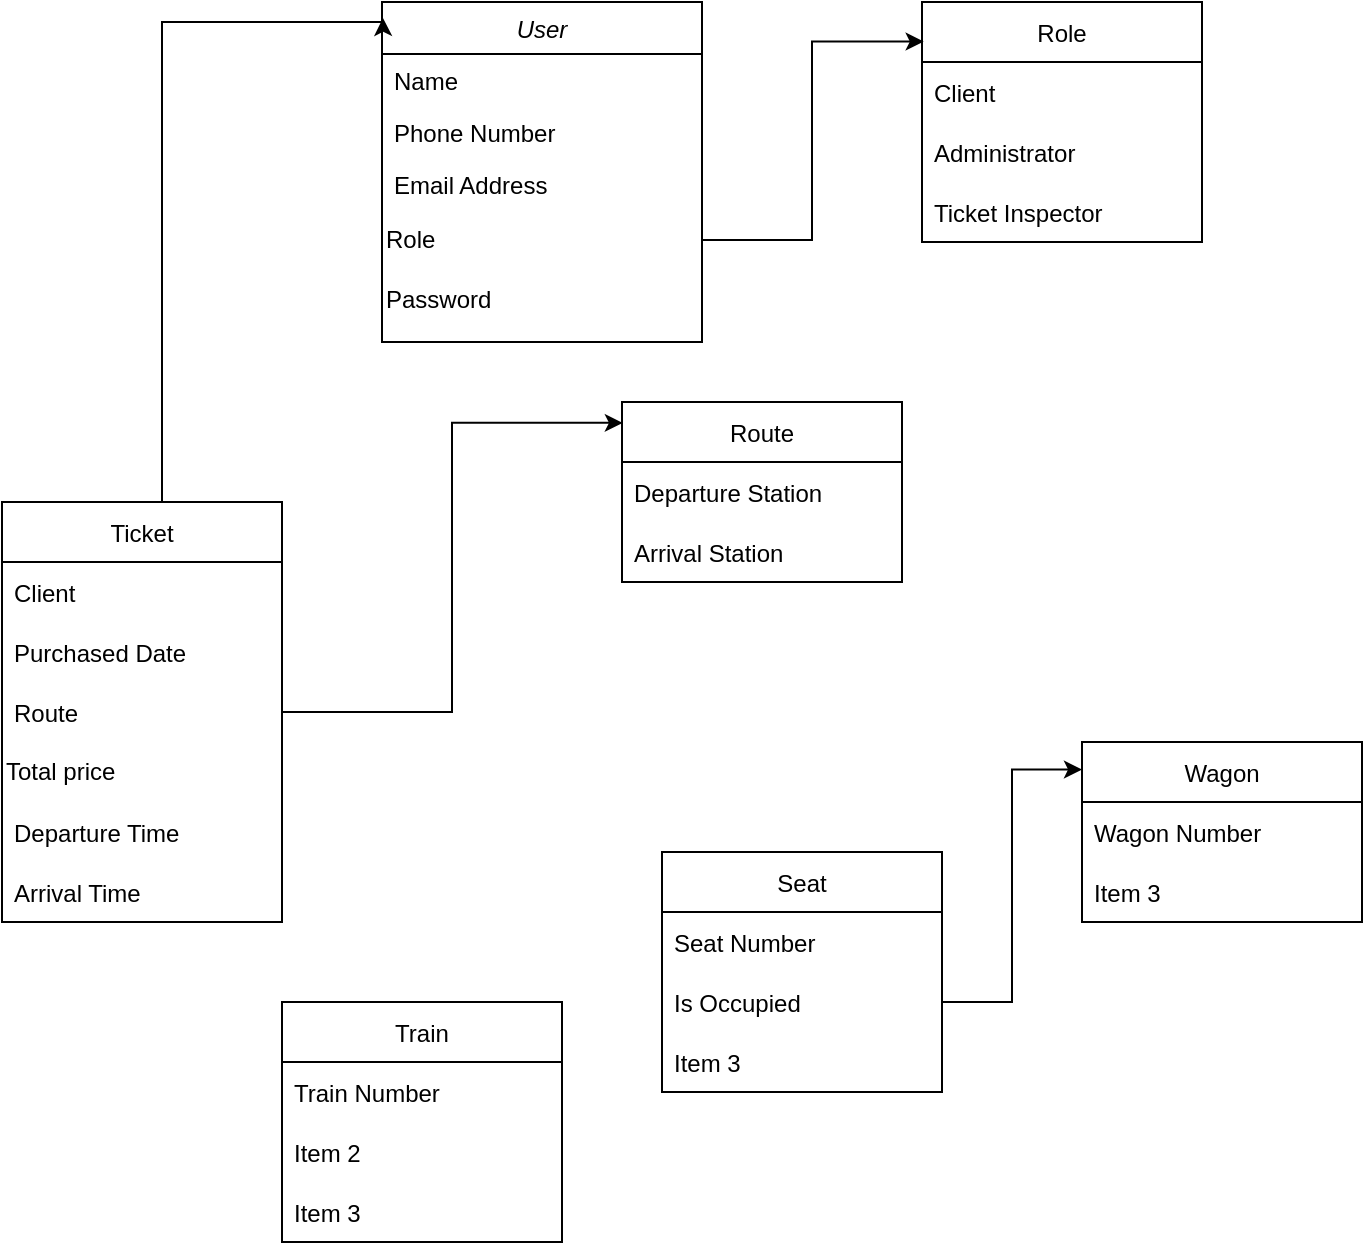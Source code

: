 <mxfile version="15.5.5" type="github">
  <diagram id="C5RBs43oDa-KdzZeNtuy" name="Page-1">
    <mxGraphModel dx="1038" dy="579" grid="1" gridSize="10" guides="1" tooltips="1" connect="1" arrows="1" fold="1" page="1" pageScale="1" pageWidth="827" pageHeight="1169" math="0" shadow="0">
      <root>
        <mxCell id="WIyWlLk6GJQsqaUBKTNV-0" />
        <mxCell id="WIyWlLk6GJQsqaUBKTNV-1" parent="WIyWlLk6GJQsqaUBKTNV-0" />
        <mxCell id="zkfFHV4jXpPFQw0GAbJ--0" value="User" style="swimlane;fontStyle=2;align=center;verticalAlign=top;childLayout=stackLayout;horizontal=1;startSize=26;horizontalStack=0;resizeParent=1;resizeLast=0;collapsible=1;marginBottom=0;rounded=0;shadow=0;strokeWidth=1;" parent="WIyWlLk6GJQsqaUBKTNV-1" vertex="1">
          <mxGeometry x="220" y="40" width="160" height="170" as="geometry">
            <mxRectangle x="230" y="140" width="160" height="26" as="alternateBounds" />
          </mxGeometry>
        </mxCell>
        <mxCell id="zkfFHV4jXpPFQw0GAbJ--1" value="Name" style="text;align=left;verticalAlign=top;spacingLeft=4;spacingRight=4;overflow=hidden;rotatable=0;points=[[0,0.5],[1,0.5]];portConstraint=eastwest;" parent="zkfFHV4jXpPFQw0GAbJ--0" vertex="1">
          <mxGeometry y="26" width="160" height="26" as="geometry" />
        </mxCell>
        <mxCell id="zkfFHV4jXpPFQw0GAbJ--2" value="Phone Number" style="text;align=left;verticalAlign=top;spacingLeft=4;spacingRight=4;overflow=hidden;rotatable=0;points=[[0,0.5],[1,0.5]];portConstraint=eastwest;rounded=0;shadow=0;html=0;" parent="zkfFHV4jXpPFQw0GAbJ--0" vertex="1">
          <mxGeometry y="52" width="160" height="26" as="geometry" />
        </mxCell>
        <mxCell id="zkfFHV4jXpPFQw0GAbJ--3" value="Email Address" style="text;align=left;verticalAlign=top;spacingLeft=4;spacingRight=4;overflow=hidden;rotatable=0;points=[[0,0.5],[1,0.5]];portConstraint=eastwest;rounded=0;shadow=0;html=0;" parent="zkfFHV4jXpPFQw0GAbJ--0" vertex="1">
          <mxGeometry y="78" width="160" height="26" as="geometry" />
        </mxCell>
        <mxCell id="L3c_1vITKOUlRn1arU0Z-2" value="Role" style="text;html=1;strokeColor=none;fillColor=none;align=left;verticalAlign=middle;whiteSpace=wrap;rounded=0;" vertex="1" parent="zkfFHV4jXpPFQw0GAbJ--0">
          <mxGeometry y="104" width="160" height="30" as="geometry" />
        </mxCell>
        <mxCell id="L3c_1vITKOUlRn1arU0Z-3" value="Password" style="text;html=1;strokeColor=none;fillColor=none;align=left;verticalAlign=middle;whiteSpace=wrap;rounded=0;" vertex="1" parent="zkfFHV4jXpPFQw0GAbJ--0">
          <mxGeometry y="134" width="160" height="30" as="geometry" />
        </mxCell>
        <mxCell id="L3c_1vITKOUlRn1arU0Z-4" value="Role" style="swimlane;fontStyle=0;childLayout=stackLayout;horizontal=1;startSize=30;horizontalStack=0;resizeParent=1;resizeParentMax=0;resizeLast=0;collapsible=1;marginBottom=0;align=center;" vertex="1" parent="WIyWlLk6GJQsqaUBKTNV-1">
          <mxGeometry x="490" y="40" width="140" height="120" as="geometry" />
        </mxCell>
        <mxCell id="L3c_1vITKOUlRn1arU0Z-5" value="Client" style="text;strokeColor=none;fillColor=none;align=left;verticalAlign=middle;spacingLeft=4;spacingRight=4;overflow=hidden;points=[[0,0.5],[1,0.5]];portConstraint=eastwest;rotatable=0;" vertex="1" parent="L3c_1vITKOUlRn1arU0Z-4">
          <mxGeometry y="30" width="140" height="30" as="geometry" />
        </mxCell>
        <mxCell id="L3c_1vITKOUlRn1arU0Z-6" value="Administrator" style="text;strokeColor=none;fillColor=none;align=left;verticalAlign=middle;spacingLeft=4;spacingRight=4;overflow=hidden;points=[[0,0.5],[1,0.5]];portConstraint=eastwest;rotatable=0;" vertex="1" parent="L3c_1vITKOUlRn1arU0Z-4">
          <mxGeometry y="60" width="140" height="30" as="geometry" />
        </mxCell>
        <mxCell id="L3c_1vITKOUlRn1arU0Z-7" value="Ticket Inspector" style="text;strokeColor=none;fillColor=none;align=left;verticalAlign=middle;spacingLeft=4;spacingRight=4;overflow=hidden;points=[[0,0.5],[1,0.5]];portConstraint=eastwest;rotatable=0;" vertex="1" parent="L3c_1vITKOUlRn1arU0Z-4">
          <mxGeometry y="90" width="140" height="30" as="geometry" />
        </mxCell>
        <mxCell id="L3c_1vITKOUlRn1arU0Z-8" style="edgeStyle=orthogonalEdgeStyle;rounded=0;orthogonalLoop=1;jettySize=auto;html=1;exitX=1;exitY=0.5;exitDx=0;exitDy=0;entryX=0.006;entryY=0.165;entryDx=0;entryDy=0;entryPerimeter=0;" edge="1" parent="WIyWlLk6GJQsqaUBKTNV-1" source="L3c_1vITKOUlRn1arU0Z-2" target="L3c_1vITKOUlRn1arU0Z-4">
          <mxGeometry relative="1" as="geometry" />
        </mxCell>
        <mxCell id="L3c_1vITKOUlRn1arU0Z-14" style="edgeStyle=orthogonalEdgeStyle;rounded=0;orthogonalLoop=1;jettySize=auto;html=1;entryX=0.003;entryY=0.047;entryDx=0;entryDy=0;entryPerimeter=0;" edge="1" parent="WIyWlLk6GJQsqaUBKTNV-1" source="L3c_1vITKOUlRn1arU0Z-9" target="zkfFHV4jXpPFQw0GAbJ--0">
          <mxGeometry relative="1" as="geometry">
            <Array as="points">
              <mxPoint x="110" y="50" />
            </Array>
          </mxGeometry>
        </mxCell>
        <mxCell id="L3c_1vITKOUlRn1arU0Z-9" value="Ticket" style="swimlane;fontStyle=0;childLayout=stackLayout;horizontal=1;startSize=30;horizontalStack=0;resizeParent=1;resizeParentMax=0;resizeLast=0;collapsible=1;marginBottom=0;align=center;" vertex="1" parent="WIyWlLk6GJQsqaUBKTNV-1">
          <mxGeometry x="30" y="290" width="140" height="210" as="geometry" />
        </mxCell>
        <mxCell id="L3c_1vITKOUlRn1arU0Z-10" value="Client" style="text;strokeColor=none;fillColor=none;align=left;verticalAlign=middle;spacingLeft=4;spacingRight=4;overflow=hidden;points=[[0,0.5],[1,0.5]];portConstraint=eastwest;rotatable=0;" vertex="1" parent="L3c_1vITKOUlRn1arU0Z-9">
          <mxGeometry y="30" width="140" height="30" as="geometry" />
        </mxCell>
        <mxCell id="L3c_1vITKOUlRn1arU0Z-11" value="Purchased Date" style="text;strokeColor=none;fillColor=none;align=left;verticalAlign=middle;spacingLeft=4;spacingRight=4;overflow=hidden;points=[[0,0.5],[1,0.5]];portConstraint=eastwest;rotatable=0;" vertex="1" parent="L3c_1vITKOUlRn1arU0Z-9">
          <mxGeometry y="60" width="140" height="30" as="geometry" />
        </mxCell>
        <mxCell id="L3c_1vITKOUlRn1arU0Z-12" value="Route" style="text;strokeColor=none;fillColor=none;align=left;verticalAlign=middle;spacingLeft=4;spacingRight=4;overflow=hidden;points=[[0,0.5],[1,0.5]];portConstraint=eastwest;rotatable=0;" vertex="1" parent="L3c_1vITKOUlRn1arU0Z-9">
          <mxGeometry y="90" width="140" height="30" as="geometry" />
        </mxCell>
        <mxCell id="L3c_1vITKOUlRn1arU0Z-15" value="Total price" style="text;html=1;strokeColor=none;fillColor=none;align=left;verticalAlign=middle;whiteSpace=wrap;rounded=0;" vertex="1" parent="L3c_1vITKOUlRn1arU0Z-9">
          <mxGeometry y="120" width="140" height="30" as="geometry" />
        </mxCell>
        <mxCell id="L3c_1vITKOUlRn1arU0Z-20" value="Departure Time" style="text;strokeColor=none;fillColor=none;align=left;verticalAlign=middle;spacingLeft=4;spacingRight=4;overflow=hidden;points=[[0,0.5],[1,0.5]];portConstraint=eastwest;rotatable=0;" vertex="1" parent="L3c_1vITKOUlRn1arU0Z-9">
          <mxGeometry y="150" width="140" height="30" as="geometry" />
        </mxCell>
        <mxCell id="L3c_1vITKOUlRn1arU0Z-21" value="Arrival Time" style="text;strokeColor=none;fillColor=none;align=left;verticalAlign=middle;spacingLeft=4;spacingRight=4;overflow=hidden;points=[[0,0.5],[1,0.5]];portConstraint=eastwest;rotatable=0;" vertex="1" parent="L3c_1vITKOUlRn1arU0Z-9">
          <mxGeometry y="180" width="140" height="30" as="geometry" />
        </mxCell>
        <mxCell id="L3c_1vITKOUlRn1arU0Z-17" value="Route" style="swimlane;fontStyle=0;childLayout=stackLayout;horizontal=1;startSize=30;horizontalStack=0;resizeParent=1;resizeParentMax=0;resizeLast=0;collapsible=1;marginBottom=0;align=center;" vertex="1" parent="WIyWlLk6GJQsqaUBKTNV-1">
          <mxGeometry x="340" y="240" width="140" height="90" as="geometry" />
        </mxCell>
        <mxCell id="L3c_1vITKOUlRn1arU0Z-18" value="Departure Station" style="text;strokeColor=none;fillColor=none;align=left;verticalAlign=middle;spacingLeft=4;spacingRight=4;overflow=hidden;points=[[0,0.5],[1,0.5]];portConstraint=eastwest;rotatable=0;" vertex="1" parent="L3c_1vITKOUlRn1arU0Z-17">
          <mxGeometry y="30" width="140" height="30" as="geometry" />
        </mxCell>
        <mxCell id="L3c_1vITKOUlRn1arU0Z-19" value="Arrival Station" style="text;strokeColor=none;fillColor=none;align=left;verticalAlign=middle;spacingLeft=4;spacingRight=4;overflow=hidden;points=[[0,0.5],[1,0.5]];portConstraint=eastwest;rotatable=0;" vertex="1" parent="L3c_1vITKOUlRn1arU0Z-17">
          <mxGeometry y="60" width="140" height="30" as="geometry" />
        </mxCell>
        <mxCell id="L3c_1vITKOUlRn1arU0Z-27" style="edgeStyle=orthogonalEdgeStyle;rounded=0;orthogonalLoop=1;jettySize=auto;html=1;entryX=0.003;entryY=0.116;entryDx=0;entryDy=0;entryPerimeter=0;" edge="1" parent="WIyWlLk6GJQsqaUBKTNV-1" source="L3c_1vITKOUlRn1arU0Z-12" target="L3c_1vITKOUlRn1arU0Z-17">
          <mxGeometry relative="1" as="geometry" />
        </mxCell>
        <mxCell id="L3c_1vITKOUlRn1arU0Z-28" value="Train" style="swimlane;fontStyle=0;childLayout=stackLayout;horizontal=1;startSize=30;horizontalStack=0;resizeParent=1;resizeParentMax=0;resizeLast=0;collapsible=1;marginBottom=0;align=center;" vertex="1" parent="WIyWlLk6GJQsqaUBKTNV-1">
          <mxGeometry x="170" y="540" width="140" height="120" as="geometry" />
        </mxCell>
        <mxCell id="L3c_1vITKOUlRn1arU0Z-29" value="Train Number" style="text;strokeColor=none;fillColor=none;align=left;verticalAlign=middle;spacingLeft=4;spacingRight=4;overflow=hidden;points=[[0,0.5],[1,0.5]];portConstraint=eastwest;rotatable=0;" vertex="1" parent="L3c_1vITKOUlRn1arU0Z-28">
          <mxGeometry y="30" width="140" height="30" as="geometry" />
        </mxCell>
        <mxCell id="L3c_1vITKOUlRn1arU0Z-30" value="Item 2" style="text;strokeColor=none;fillColor=none;align=left;verticalAlign=middle;spacingLeft=4;spacingRight=4;overflow=hidden;points=[[0,0.5],[1,0.5]];portConstraint=eastwest;rotatable=0;" vertex="1" parent="L3c_1vITKOUlRn1arU0Z-28">
          <mxGeometry y="60" width="140" height="30" as="geometry" />
        </mxCell>
        <mxCell id="L3c_1vITKOUlRn1arU0Z-31" value="Item 3" style="text;strokeColor=none;fillColor=none;align=left;verticalAlign=middle;spacingLeft=4;spacingRight=4;overflow=hidden;points=[[0,0.5],[1,0.5]];portConstraint=eastwest;rotatable=0;" vertex="1" parent="L3c_1vITKOUlRn1arU0Z-28">
          <mxGeometry y="90" width="140" height="30" as="geometry" />
        </mxCell>
        <mxCell id="L3c_1vITKOUlRn1arU0Z-34" value="Wagon" style="swimlane;fontStyle=0;childLayout=stackLayout;horizontal=1;startSize=30;horizontalStack=0;resizeParent=1;resizeParentMax=0;resizeLast=0;collapsible=1;marginBottom=0;align=center;" vertex="1" parent="WIyWlLk6GJQsqaUBKTNV-1">
          <mxGeometry x="570" y="410" width="140" height="90" as="geometry" />
        </mxCell>
        <mxCell id="L3c_1vITKOUlRn1arU0Z-35" value="Wagon Number" style="text;strokeColor=none;fillColor=none;align=left;verticalAlign=middle;spacingLeft=4;spacingRight=4;overflow=hidden;points=[[0,0.5],[1,0.5]];portConstraint=eastwest;rotatable=0;" vertex="1" parent="L3c_1vITKOUlRn1arU0Z-34">
          <mxGeometry y="30" width="140" height="30" as="geometry" />
        </mxCell>
        <mxCell id="L3c_1vITKOUlRn1arU0Z-37" value="Item 3" style="text;strokeColor=none;fillColor=none;align=left;verticalAlign=middle;spacingLeft=4;spacingRight=4;overflow=hidden;points=[[0,0.5],[1,0.5]];portConstraint=eastwest;rotatable=0;" vertex="1" parent="L3c_1vITKOUlRn1arU0Z-34">
          <mxGeometry y="60" width="140" height="30" as="geometry" />
        </mxCell>
        <mxCell id="L3c_1vITKOUlRn1arU0Z-38" value="Seat" style="swimlane;fontStyle=0;childLayout=stackLayout;horizontal=1;startSize=30;horizontalStack=0;resizeParent=1;resizeParentMax=0;resizeLast=0;collapsible=1;marginBottom=0;align=center;" vertex="1" parent="WIyWlLk6GJQsqaUBKTNV-1">
          <mxGeometry x="360" y="465" width="140" height="120" as="geometry" />
        </mxCell>
        <mxCell id="L3c_1vITKOUlRn1arU0Z-39" value="Seat Number" style="text;strokeColor=none;fillColor=none;align=left;verticalAlign=middle;spacingLeft=4;spacingRight=4;overflow=hidden;points=[[0,0.5],[1,0.5]];portConstraint=eastwest;rotatable=0;" vertex="1" parent="L3c_1vITKOUlRn1arU0Z-38">
          <mxGeometry y="30" width="140" height="30" as="geometry" />
        </mxCell>
        <mxCell id="L3c_1vITKOUlRn1arU0Z-40" value="Is Occupied" style="text;strokeColor=none;fillColor=none;align=left;verticalAlign=middle;spacingLeft=4;spacingRight=4;overflow=hidden;points=[[0,0.5],[1,0.5]];portConstraint=eastwest;rotatable=0;" vertex="1" parent="L3c_1vITKOUlRn1arU0Z-38">
          <mxGeometry y="60" width="140" height="30" as="geometry" />
        </mxCell>
        <mxCell id="L3c_1vITKOUlRn1arU0Z-41" value="Item 3" style="text;strokeColor=none;fillColor=none;align=left;verticalAlign=middle;spacingLeft=4;spacingRight=4;overflow=hidden;points=[[0,0.5],[1,0.5]];portConstraint=eastwest;rotatable=0;" vertex="1" parent="L3c_1vITKOUlRn1arU0Z-38">
          <mxGeometry y="90" width="140" height="30" as="geometry" />
        </mxCell>
        <mxCell id="L3c_1vITKOUlRn1arU0Z-42" style="edgeStyle=orthogonalEdgeStyle;rounded=0;orthogonalLoop=1;jettySize=auto;html=1;entryX=0;entryY=0.153;entryDx=0;entryDy=0;entryPerimeter=0;" edge="1" parent="WIyWlLk6GJQsqaUBKTNV-1" source="L3c_1vITKOUlRn1arU0Z-40" target="L3c_1vITKOUlRn1arU0Z-34">
          <mxGeometry relative="1" as="geometry" />
        </mxCell>
      </root>
    </mxGraphModel>
  </diagram>
</mxfile>
